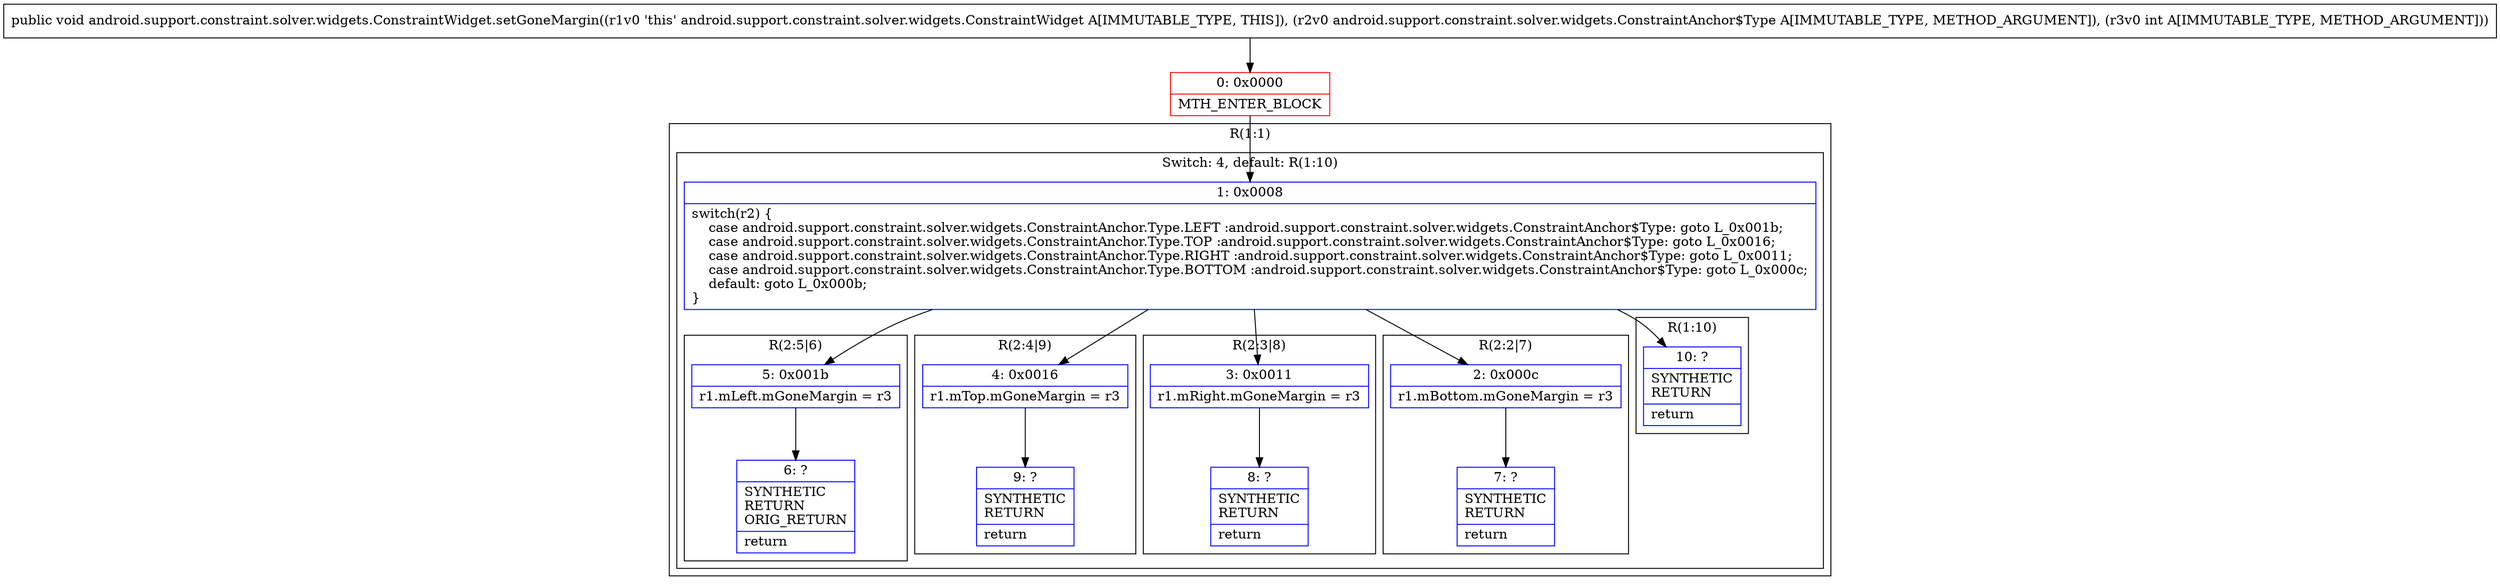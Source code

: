 digraph "CFG forandroid.support.constraint.solver.widgets.ConstraintWidget.setGoneMargin(Landroid\/support\/constraint\/solver\/widgets\/ConstraintAnchor$Type;I)V" {
subgraph cluster_Region_2121943225 {
label = "R(1:1)";
node [shape=record,color=blue];
subgraph cluster_SwitchRegion_1914893655 {
label = "Switch: 4, default: R(1:10)";
node [shape=record,color=blue];
Node_1 [shape=record,label="{1\:\ 0x0008|switch(r2) \{\l    case android.support.constraint.solver.widgets.ConstraintAnchor.Type.LEFT :android.support.constraint.solver.widgets.ConstraintAnchor$Type: goto L_0x001b;\l    case android.support.constraint.solver.widgets.ConstraintAnchor.Type.TOP :android.support.constraint.solver.widgets.ConstraintAnchor$Type: goto L_0x0016;\l    case android.support.constraint.solver.widgets.ConstraintAnchor.Type.RIGHT :android.support.constraint.solver.widgets.ConstraintAnchor$Type: goto L_0x0011;\l    case android.support.constraint.solver.widgets.ConstraintAnchor.Type.BOTTOM :android.support.constraint.solver.widgets.ConstraintAnchor$Type: goto L_0x000c;\l    default: goto L_0x000b;\l\}\l}"];
subgraph cluster_Region_1239927946 {
label = "R(2:5|6)";
node [shape=record,color=blue];
Node_5 [shape=record,label="{5\:\ 0x001b|r1.mLeft.mGoneMargin = r3\l}"];
Node_6 [shape=record,label="{6\:\ ?|SYNTHETIC\lRETURN\lORIG_RETURN\l|return\l}"];
}
subgraph cluster_Region_1079203237 {
label = "R(2:4|9)";
node [shape=record,color=blue];
Node_4 [shape=record,label="{4\:\ 0x0016|r1.mTop.mGoneMargin = r3\l}"];
Node_9 [shape=record,label="{9\:\ ?|SYNTHETIC\lRETURN\l|return\l}"];
}
subgraph cluster_Region_1824584342 {
label = "R(2:3|8)";
node [shape=record,color=blue];
Node_3 [shape=record,label="{3\:\ 0x0011|r1.mRight.mGoneMargin = r3\l}"];
Node_8 [shape=record,label="{8\:\ ?|SYNTHETIC\lRETURN\l|return\l}"];
}
subgraph cluster_Region_162347540 {
label = "R(2:2|7)";
node [shape=record,color=blue];
Node_2 [shape=record,label="{2\:\ 0x000c|r1.mBottom.mGoneMargin = r3\l}"];
Node_7 [shape=record,label="{7\:\ ?|SYNTHETIC\lRETURN\l|return\l}"];
}
subgraph cluster_Region_2128163895 {
label = "R(1:10)";
node [shape=record,color=blue];
Node_10 [shape=record,label="{10\:\ ?|SYNTHETIC\lRETURN\l|return\l}"];
}
}
}
Node_0 [shape=record,color=red,label="{0\:\ 0x0000|MTH_ENTER_BLOCK\l}"];
MethodNode[shape=record,label="{public void android.support.constraint.solver.widgets.ConstraintWidget.setGoneMargin((r1v0 'this' android.support.constraint.solver.widgets.ConstraintWidget A[IMMUTABLE_TYPE, THIS]), (r2v0 android.support.constraint.solver.widgets.ConstraintAnchor$Type A[IMMUTABLE_TYPE, METHOD_ARGUMENT]), (r3v0 int A[IMMUTABLE_TYPE, METHOD_ARGUMENT])) }"];
MethodNode -> Node_0;
Node_1 -> Node_2;
Node_1 -> Node_3;
Node_1 -> Node_4;
Node_1 -> Node_5;
Node_1 -> Node_10;
Node_5 -> Node_6;
Node_4 -> Node_9;
Node_3 -> Node_8;
Node_2 -> Node_7;
Node_0 -> Node_1;
}

